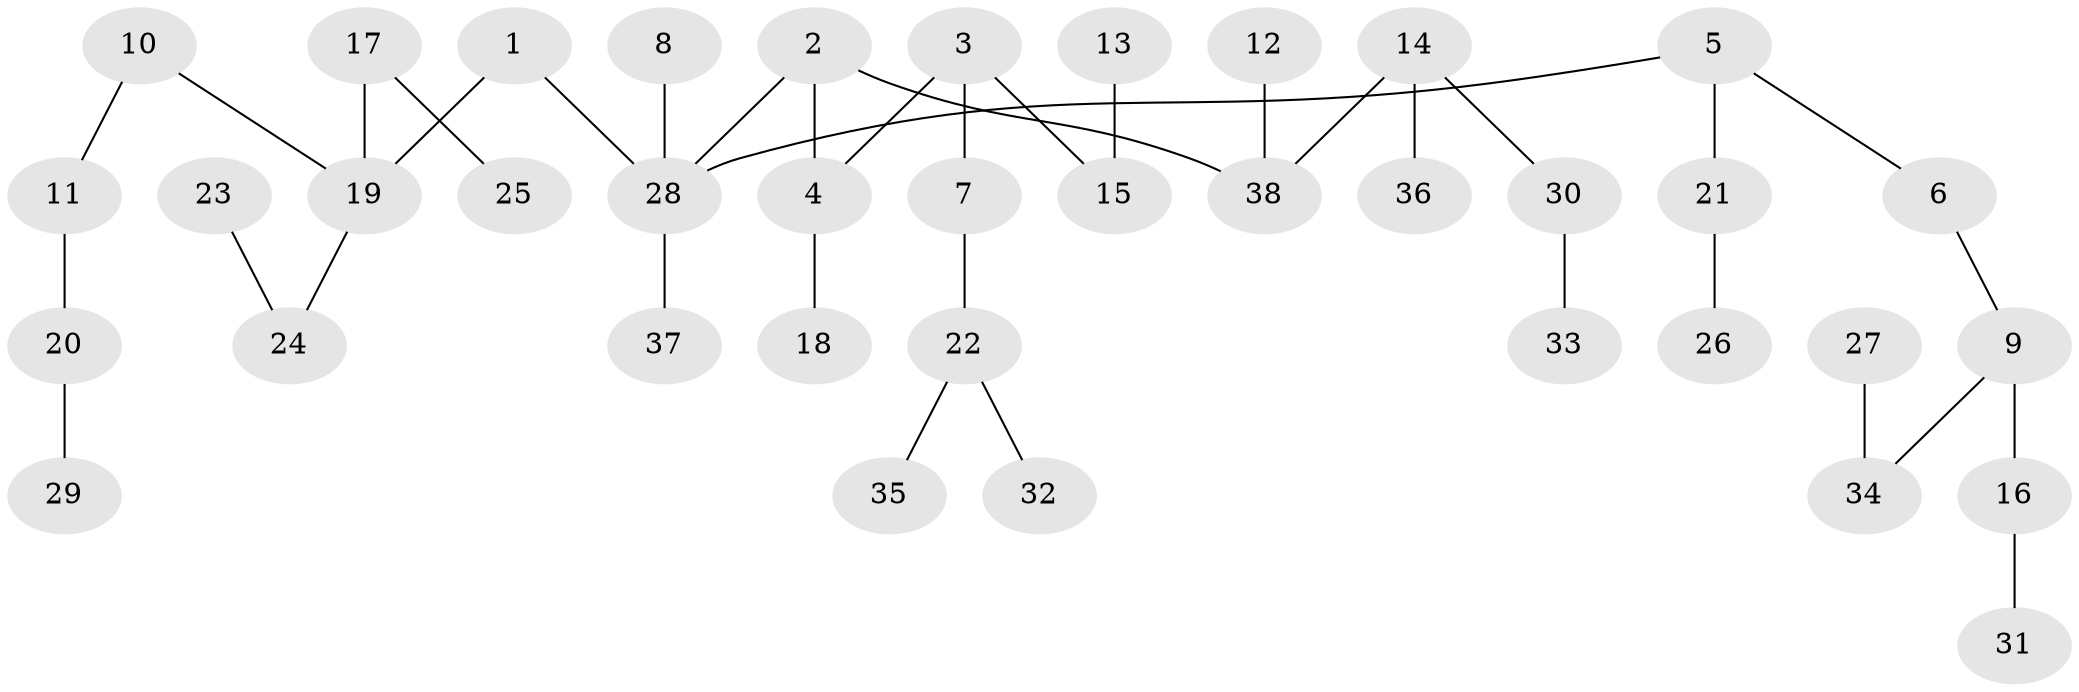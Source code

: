 // original degree distribution, {2: 0.20967741935483872, 6: 0.016129032258064516, 5: 0.016129032258064516, 3: 0.16129032258064516, 4: 0.0967741935483871, 1: 0.5}
// Generated by graph-tools (version 1.1) at 2025/37/03/04/25 23:37:23]
// undirected, 38 vertices, 37 edges
graph export_dot {
  node [color=gray90,style=filled];
  1;
  2;
  3;
  4;
  5;
  6;
  7;
  8;
  9;
  10;
  11;
  12;
  13;
  14;
  15;
  16;
  17;
  18;
  19;
  20;
  21;
  22;
  23;
  24;
  25;
  26;
  27;
  28;
  29;
  30;
  31;
  32;
  33;
  34;
  35;
  36;
  37;
  38;
  1 -- 19 [weight=1.0];
  1 -- 28 [weight=1.0];
  2 -- 4 [weight=1.0];
  2 -- 28 [weight=1.0];
  2 -- 38 [weight=1.0];
  3 -- 4 [weight=1.0];
  3 -- 7 [weight=1.0];
  3 -- 15 [weight=1.0];
  4 -- 18 [weight=1.0];
  5 -- 6 [weight=1.0];
  5 -- 21 [weight=1.0];
  5 -- 28 [weight=1.0];
  6 -- 9 [weight=1.0];
  7 -- 22 [weight=1.0];
  8 -- 28 [weight=1.0];
  9 -- 16 [weight=1.0];
  9 -- 34 [weight=1.0];
  10 -- 11 [weight=1.0];
  10 -- 19 [weight=1.0];
  11 -- 20 [weight=1.0];
  12 -- 38 [weight=1.0];
  13 -- 15 [weight=1.0];
  14 -- 30 [weight=1.0];
  14 -- 36 [weight=1.0];
  14 -- 38 [weight=1.0];
  16 -- 31 [weight=1.0];
  17 -- 19 [weight=1.0];
  17 -- 25 [weight=1.0];
  19 -- 24 [weight=1.0];
  20 -- 29 [weight=1.0];
  21 -- 26 [weight=1.0];
  22 -- 32 [weight=1.0];
  22 -- 35 [weight=1.0];
  23 -- 24 [weight=1.0];
  27 -- 34 [weight=1.0];
  28 -- 37 [weight=1.0];
  30 -- 33 [weight=1.0];
}
